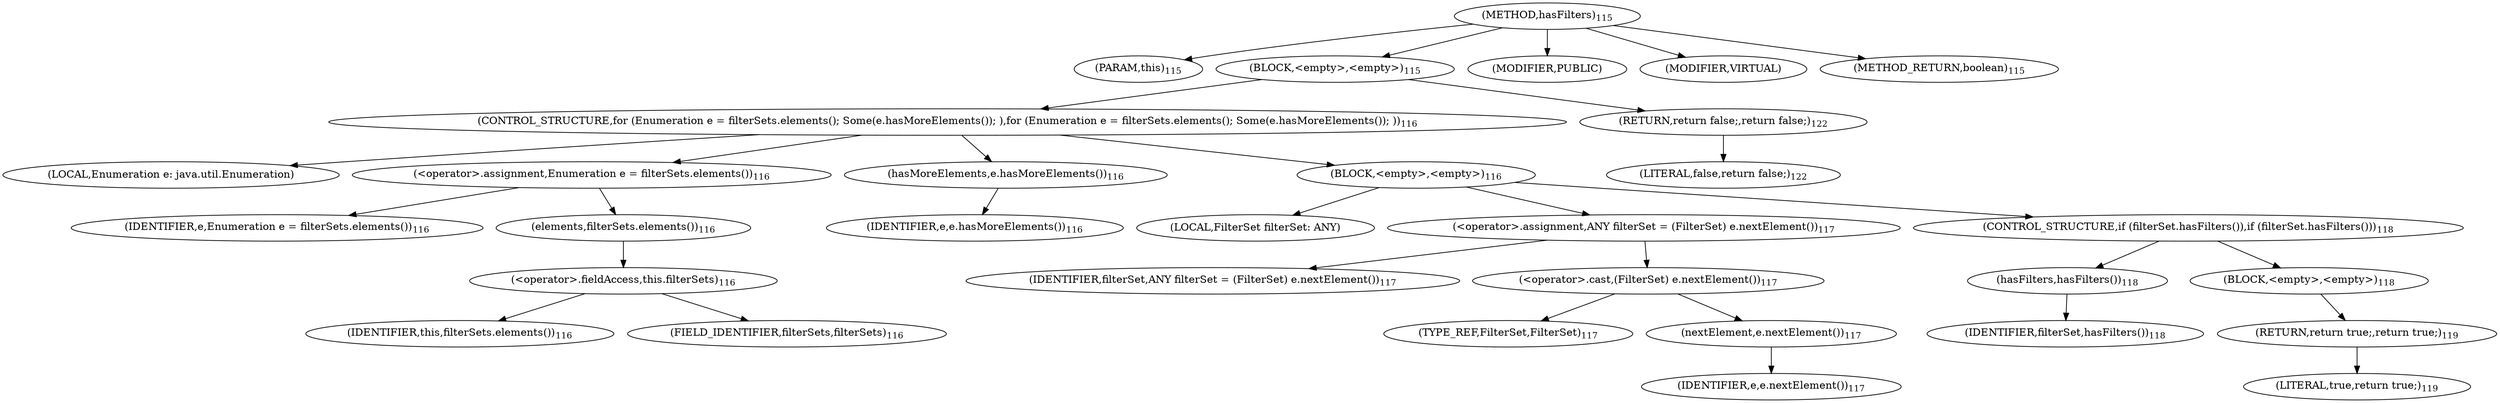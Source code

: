 digraph "hasFilters" {  
"103" [label = <(METHOD,hasFilters)<SUB>115</SUB>> ]
"104" [label = <(PARAM,this)<SUB>115</SUB>> ]
"105" [label = <(BLOCK,&lt;empty&gt;,&lt;empty&gt;)<SUB>115</SUB>> ]
"106" [label = <(CONTROL_STRUCTURE,for (Enumeration e = filterSets.elements(); Some(e.hasMoreElements()); ),for (Enumeration e = filterSets.elements(); Some(e.hasMoreElements()); ))<SUB>116</SUB>> ]
"107" [label = <(LOCAL,Enumeration e: java.util.Enumeration)> ]
"108" [label = <(&lt;operator&gt;.assignment,Enumeration e = filterSets.elements())<SUB>116</SUB>> ]
"109" [label = <(IDENTIFIER,e,Enumeration e = filterSets.elements())<SUB>116</SUB>> ]
"110" [label = <(elements,filterSets.elements())<SUB>116</SUB>> ]
"111" [label = <(&lt;operator&gt;.fieldAccess,this.filterSets)<SUB>116</SUB>> ]
"112" [label = <(IDENTIFIER,this,filterSets.elements())<SUB>116</SUB>> ]
"113" [label = <(FIELD_IDENTIFIER,filterSets,filterSets)<SUB>116</SUB>> ]
"114" [label = <(hasMoreElements,e.hasMoreElements())<SUB>116</SUB>> ]
"115" [label = <(IDENTIFIER,e,e.hasMoreElements())<SUB>116</SUB>> ]
"116" [label = <(BLOCK,&lt;empty&gt;,&lt;empty&gt;)<SUB>116</SUB>> ]
"117" [label = <(LOCAL,FilterSet filterSet: ANY)> ]
"118" [label = <(&lt;operator&gt;.assignment,ANY filterSet = (FilterSet) e.nextElement())<SUB>117</SUB>> ]
"119" [label = <(IDENTIFIER,filterSet,ANY filterSet = (FilterSet) e.nextElement())<SUB>117</SUB>> ]
"120" [label = <(&lt;operator&gt;.cast,(FilterSet) e.nextElement())<SUB>117</SUB>> ]
"121" [label = <(TYPE_REF,FilterSet,FilterSet)<SUB>117</SUB>> ]
"122" [label = <(nextElement,e.nextElement())<SUB>117</SUB>> ]
"123" [label = <(IDENTIFIER,e,e.nextElement())<SUB>117</SUB>> ]
"124" [label = <(CONTROL_STRUCTURE,if (filterSet.hasFilters()),if (filterSet.hasFilters()))<SUB>118</SUB>> ]
"125" [label = <(hasFilters,hasFilters())<SUB>118</SUB>> ]
"126" [label = <(IDENTIFIER,filterSet,hasFilters())<SUB>118</SUB>> ]
"127" [label = <(BLOCK,&lt;empty&gt;,&lt;empty&gt;)<SUB>118</SUB>> ]
"128" [label = <(RETURN,return true;,return true;)<SUB>119</SUB>> ]
"129" [label = <(LITERAL,true,return true;)<SUB>119</SUB>> ]
"130" [label = <(RETURN,return false;,return false;)<SUB>122</SUB>> ]
"131" [label = <(LITERAL,false,return false;)<SUB>122</SUB>> ]
"132" [label = <(MODIFIER,PUBLIC)> ]
"133" [label = <(MODIFIER,VIRTUAL)> ]
"134" [label = <(METHOD_RETURN,boolean)<SUB>115</SUB>> ]
  "103" -> "104" 
  "103" -> "105" 
  "103" -> "132" 
  "103" -> "133" 
  "103" -> "134" 
  "105" -> "106" 
  "105" -> "130" 
  "106" -> "107" 
  "106" -> "108" 
  "106" -> "114" 
  "106" -> "116" 
  "108" -> "109" 
  "108" -> "110" 
  "110" -> "111" 
  "111" -> "112" 
  "111" -> "113" 
  "114" -> "115" 
  "116" -> "117" 
  "116" -> "118" 
  "116" -> "124" 
  "118" -> "119" 
  "118" -> "120" 
  "120" -> "121" 
  "120" -> "122" 
  "122" -> "123" 
  "124" -> "125" 
  "124" -> "127" 
  "125" -> "126" 
  "127" -> "128" 
  "128" -> "129" 
  "130" -> "131" 
}
